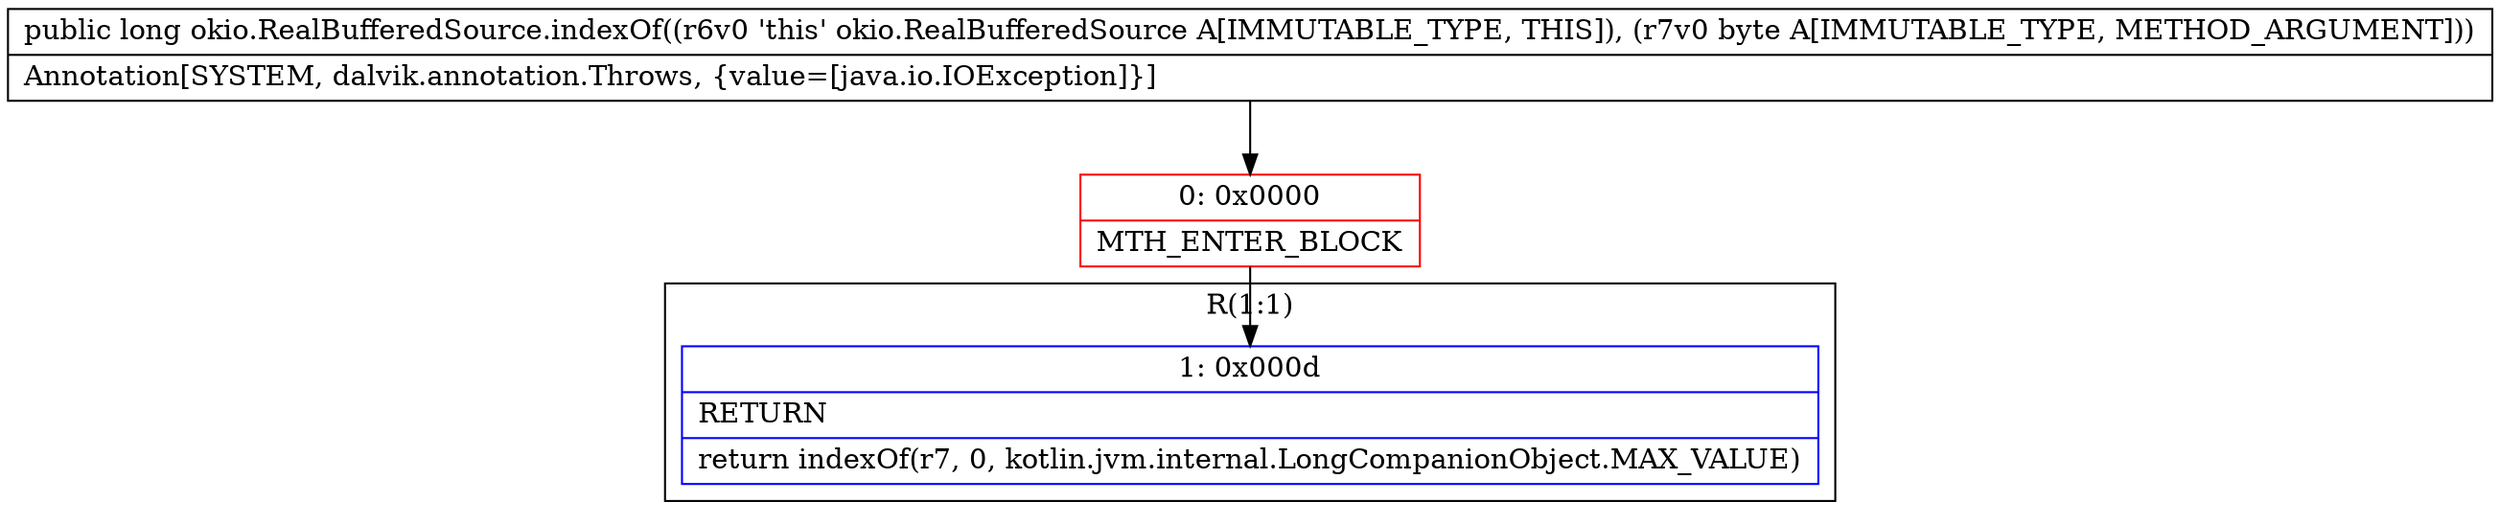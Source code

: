 digraph "CFG forokio.RealBufferedSource.indexOf(B)J" {
subgraph cluster_Region_304820517 {
label = "R(1:1)";
node [shape=record,color=blue];
Node_1 [shape=record,label="{1\:\ 0x000d|RETURN\l|return indexOf(r7, 0, kotlin.jvm.internal.LongCompanionObject.MAX_VALUE)\l}"];
}
Node_0 [shape=record,color=red,label="{0\:\ 0x0000|MTH_ENTER_BLOCK\l}"];
MethodNode[shape=record,label="{public long okio.RealBufferedSource.indexOf((r6v0 'this' okio.RealBufferedSource A[IMMUTABLE_TYPE, THIS]), (r7v0 byte A[IMMUTABLE_TYPE, METHOD_ARGUMENT]))  | Annotation[SYSTEM, dalvik.annotation.Throws, \{value=[java.io.IOException]\}]\l}"];
MethodNode -> Node_0;
Node_0 -> Node_1;
}


